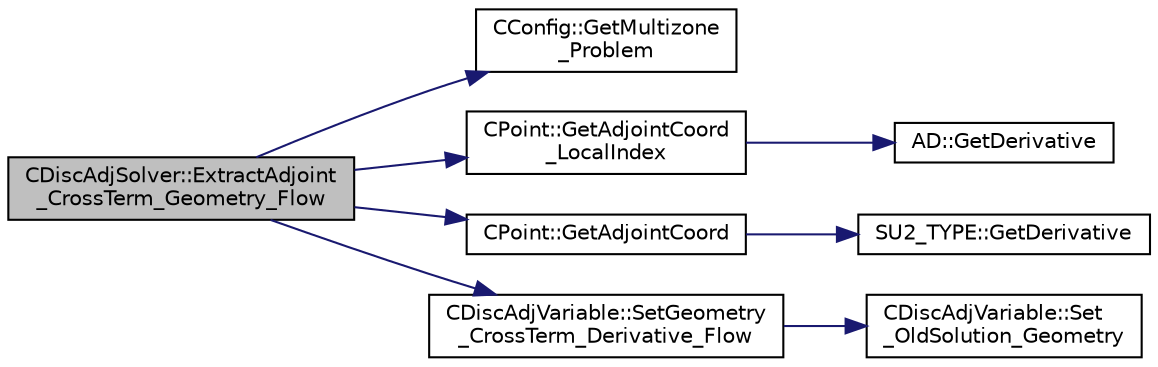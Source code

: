 digraph "CDiscAdjSolver::ExtractAdjoint_CrossTerm_Geometry_Flow"
{
  edge [fontname="Helvetica",fontsize="10",labelfontname="Helvetica",labelfontsize="10"];
  node [fontname="Helvetica",fontsize="10",shape=record];
  rankdir="LR";
  Node54 [label="CDiscAdjSolver::ExtractAdjoint\l_CrossTerm_Geometry_Flow",height=0.2,width=0.4,color="black", fillcolor="grey75", style="filled", fontcolor="black"];
  Node54 -> Node55 [color="midnightblue",fontsize="10",style="solid",fontname="Helvetica"];
  Node55 [label="CConfig::GetMultizone\l_Problem",height=0.2,width=0.4,color="black", fillcolor="white", style="filled",URL="$class_c_config.html#ad9233b666b21e43c18592925be61cc9b",tooltip="Get whether the simulation we are running is a multizone simulation. "];
  Node54 -> Node56 [color="midnightblue",fontsize="10",style="solid",fontname="Helvetica"];
  Node56 [label="CPoint::GetAdjointCoord\l_LocalIndex",height=0.2,width=0.4,color="black", fillcolor="white", style="filled",URL="$class_c_point.html#ad869d5e41f20b0685e9cc6dce96c8dfc",tooltip="Get the adjoint values of the coordinates. "];
  Node56 -> Node57 [color="midnightblue",fontsize="10",style="solid",fontname="Helvetica"];
  Node57 [label="AD::GetDerivative",height=0.2,width=0.4,color="black", fillcolor="white", style="filled",URL="$namespace_a_d.html#a305f38ce692ce2f4269c05a022fe2ff5",tooltip="Extracts the adjoint value at index. "];
  Node54 -> Node58 [color="midnightblue",fontsize="10",style="solid",fontname="Helvetica"];
  Node58 [label="CPoint::GetAdjointCoord",height=0.2,width=0.4,color="black", fillcolor="white", style="filled",URL="$class_c_point.html#ac9320f072c0a562a58bccdf6df92779a",tooltip="Get the adjoint values of the coordinates. "];
  Node58 -> Node59 [color="midnightblue",fontsize="10",style="solid",fontname="Helvetica"];
  Node59 [label="SU2_TYPE::GetDerivative",height=0.2,width=0.4,color="black", fillcolor="white", style="filled",URL="$namespace_s_u2___t_y_p_e.html#aaf4331164217013b2f05dda28329fcb1",tooltip="Get the derivative value of the datatype (needs to be implemented for each new type). "];
  Node54 -> Node60 [color="midnightblue",fontsize="10",style="solid",fontname="Helvetica"];
  Node60 [label="CDiscAdjVariable::SetGeometry\l_CrossTerm_Derivative_Flow",height=0.2,width=0.4,color="black", fillcolor="white", style="filled",URL="$class_c_disc_adj_variable.html#a4fb5912262b1495553ddf23ea5b912f4",tooltip="Set the value of the mesh cross term derivative from the flow solution (adjoint). ..."];
  Node60 -> Node61 [color="midnightblue",fontsize="10",style="solid",fontname="Helvetica"];
  Node61 [label="CDiscAdjVariable::Set\l_OldSolution_Geometry",height=0.2,width=0.4,color="black", fillcolor="white", style="filled",URL="$class_c_disc_adj_variable.html#aa63e45f2a7c4e6909cddb8e5e9e2077d",tooltip="Set the value of the mesh solution (adjoint). "];
}
